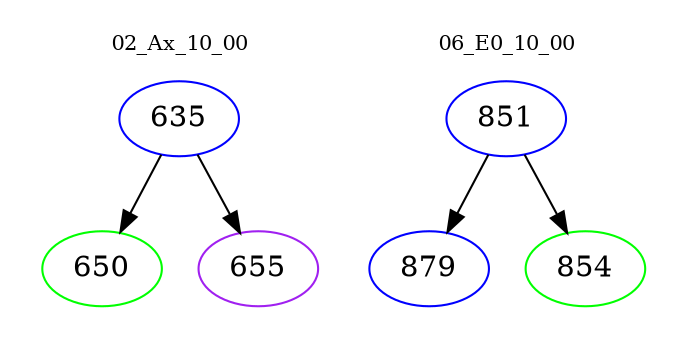 digraph{
subgraph cluster_0 {
color = white
label = "02_Ax_10_00";
fontsize=10;
T0_635 [label="635", color="blue"]
T0_635 -> T0_650 [color="black"]
T0_650 [label="650", color="green"]
T0_635 -> T0_655 [color="black"]
T0_655 [label="655", color="purple"]
}
subgraph cluster_1 {
color = white
label = "06_E0_10_00";
fontsize=10;
T1_851 [label="851", color="blue"]
T1_851 -> T1_879 [color="black"]
T1_879 [label="879", color="blue"]
T1_851 -> T1_854 [color="black"]
T1_854 [label="854", color="green"]
}
}
